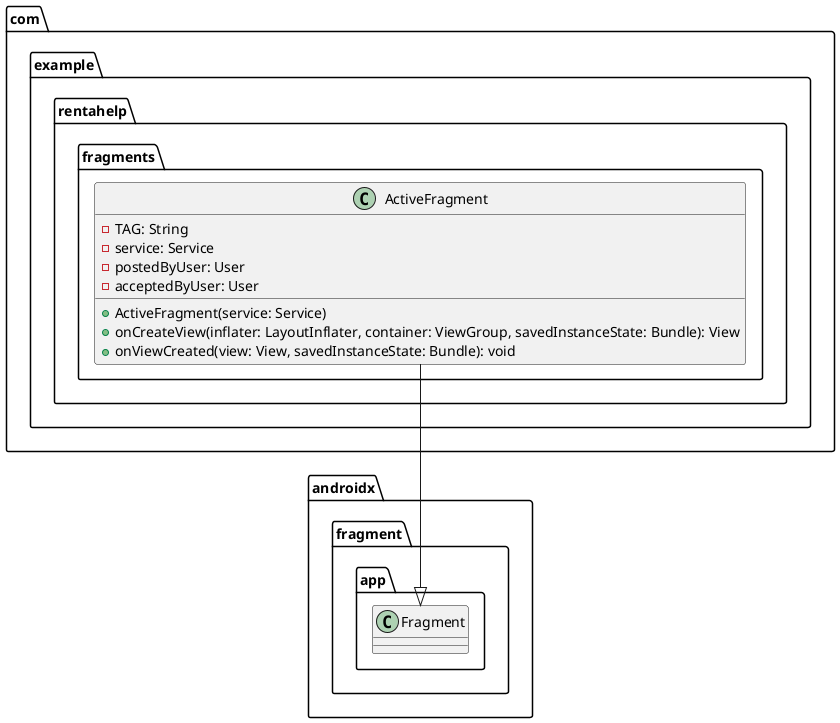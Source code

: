 @startuml

package com.example.rentahelp.fragments {
    class ActiveFragment {
        - TAG: String
        - service: Service
        - postedByUser: User
        - acceptedByUser: User
        + ActiveFragment(service: Service)
        + onCreateView(inflater: LayoutInflater, container: ViewGroup, savedInstanceState: Bundle): View
        + onViewCreated(view: View, savedInstanceState: Bundle): void
    }
}

com.example.rentahelp.fragments.ActiveFragment --|> androidx.fragment.app.Fragment

@enduml
